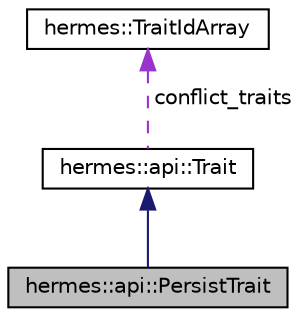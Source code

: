 digraph "hermes::api::PersistTrait"
{
 // LATEX_PDF_SIZE
  edge [fontname="Helvetica",fontsize="10",labelfontname="Helvetica",labelfontsize="10"];
  node [fontname="Helvetica",fontsize="10",shape=record];
  Node1 [label="hermes::api::PersistTrait",height=0.2,width=0.4,color="black", fillcolor="grey75", style="filled", fontcolor="black",tooltip=" "];
  Node2 -> Node1 [dir="back",color="midnightblue",fontsize="10",style="solid",fontname="Helvetica"];
  Node2 [label="hermes::api::Trait",height=0.2,width=0.4,color="black", fillcolor="white", style="filled",URL="$structhermes_1_1api_1_1_trait.html",tooltip=" "];
  Node3 -> Node2 [dir="back",color="darkorchid3",fontsize="10",style="dashed",label=" conflict_traits" ,fontname="Helvetica"];
  Node3 [label="hermes::TraitIdArray",height=0.2,width=0.4,color="black", fillcolor="white", style="filled",URL="$structhermes_1_1_trait_id_array.html",tooltip=" "];
}
